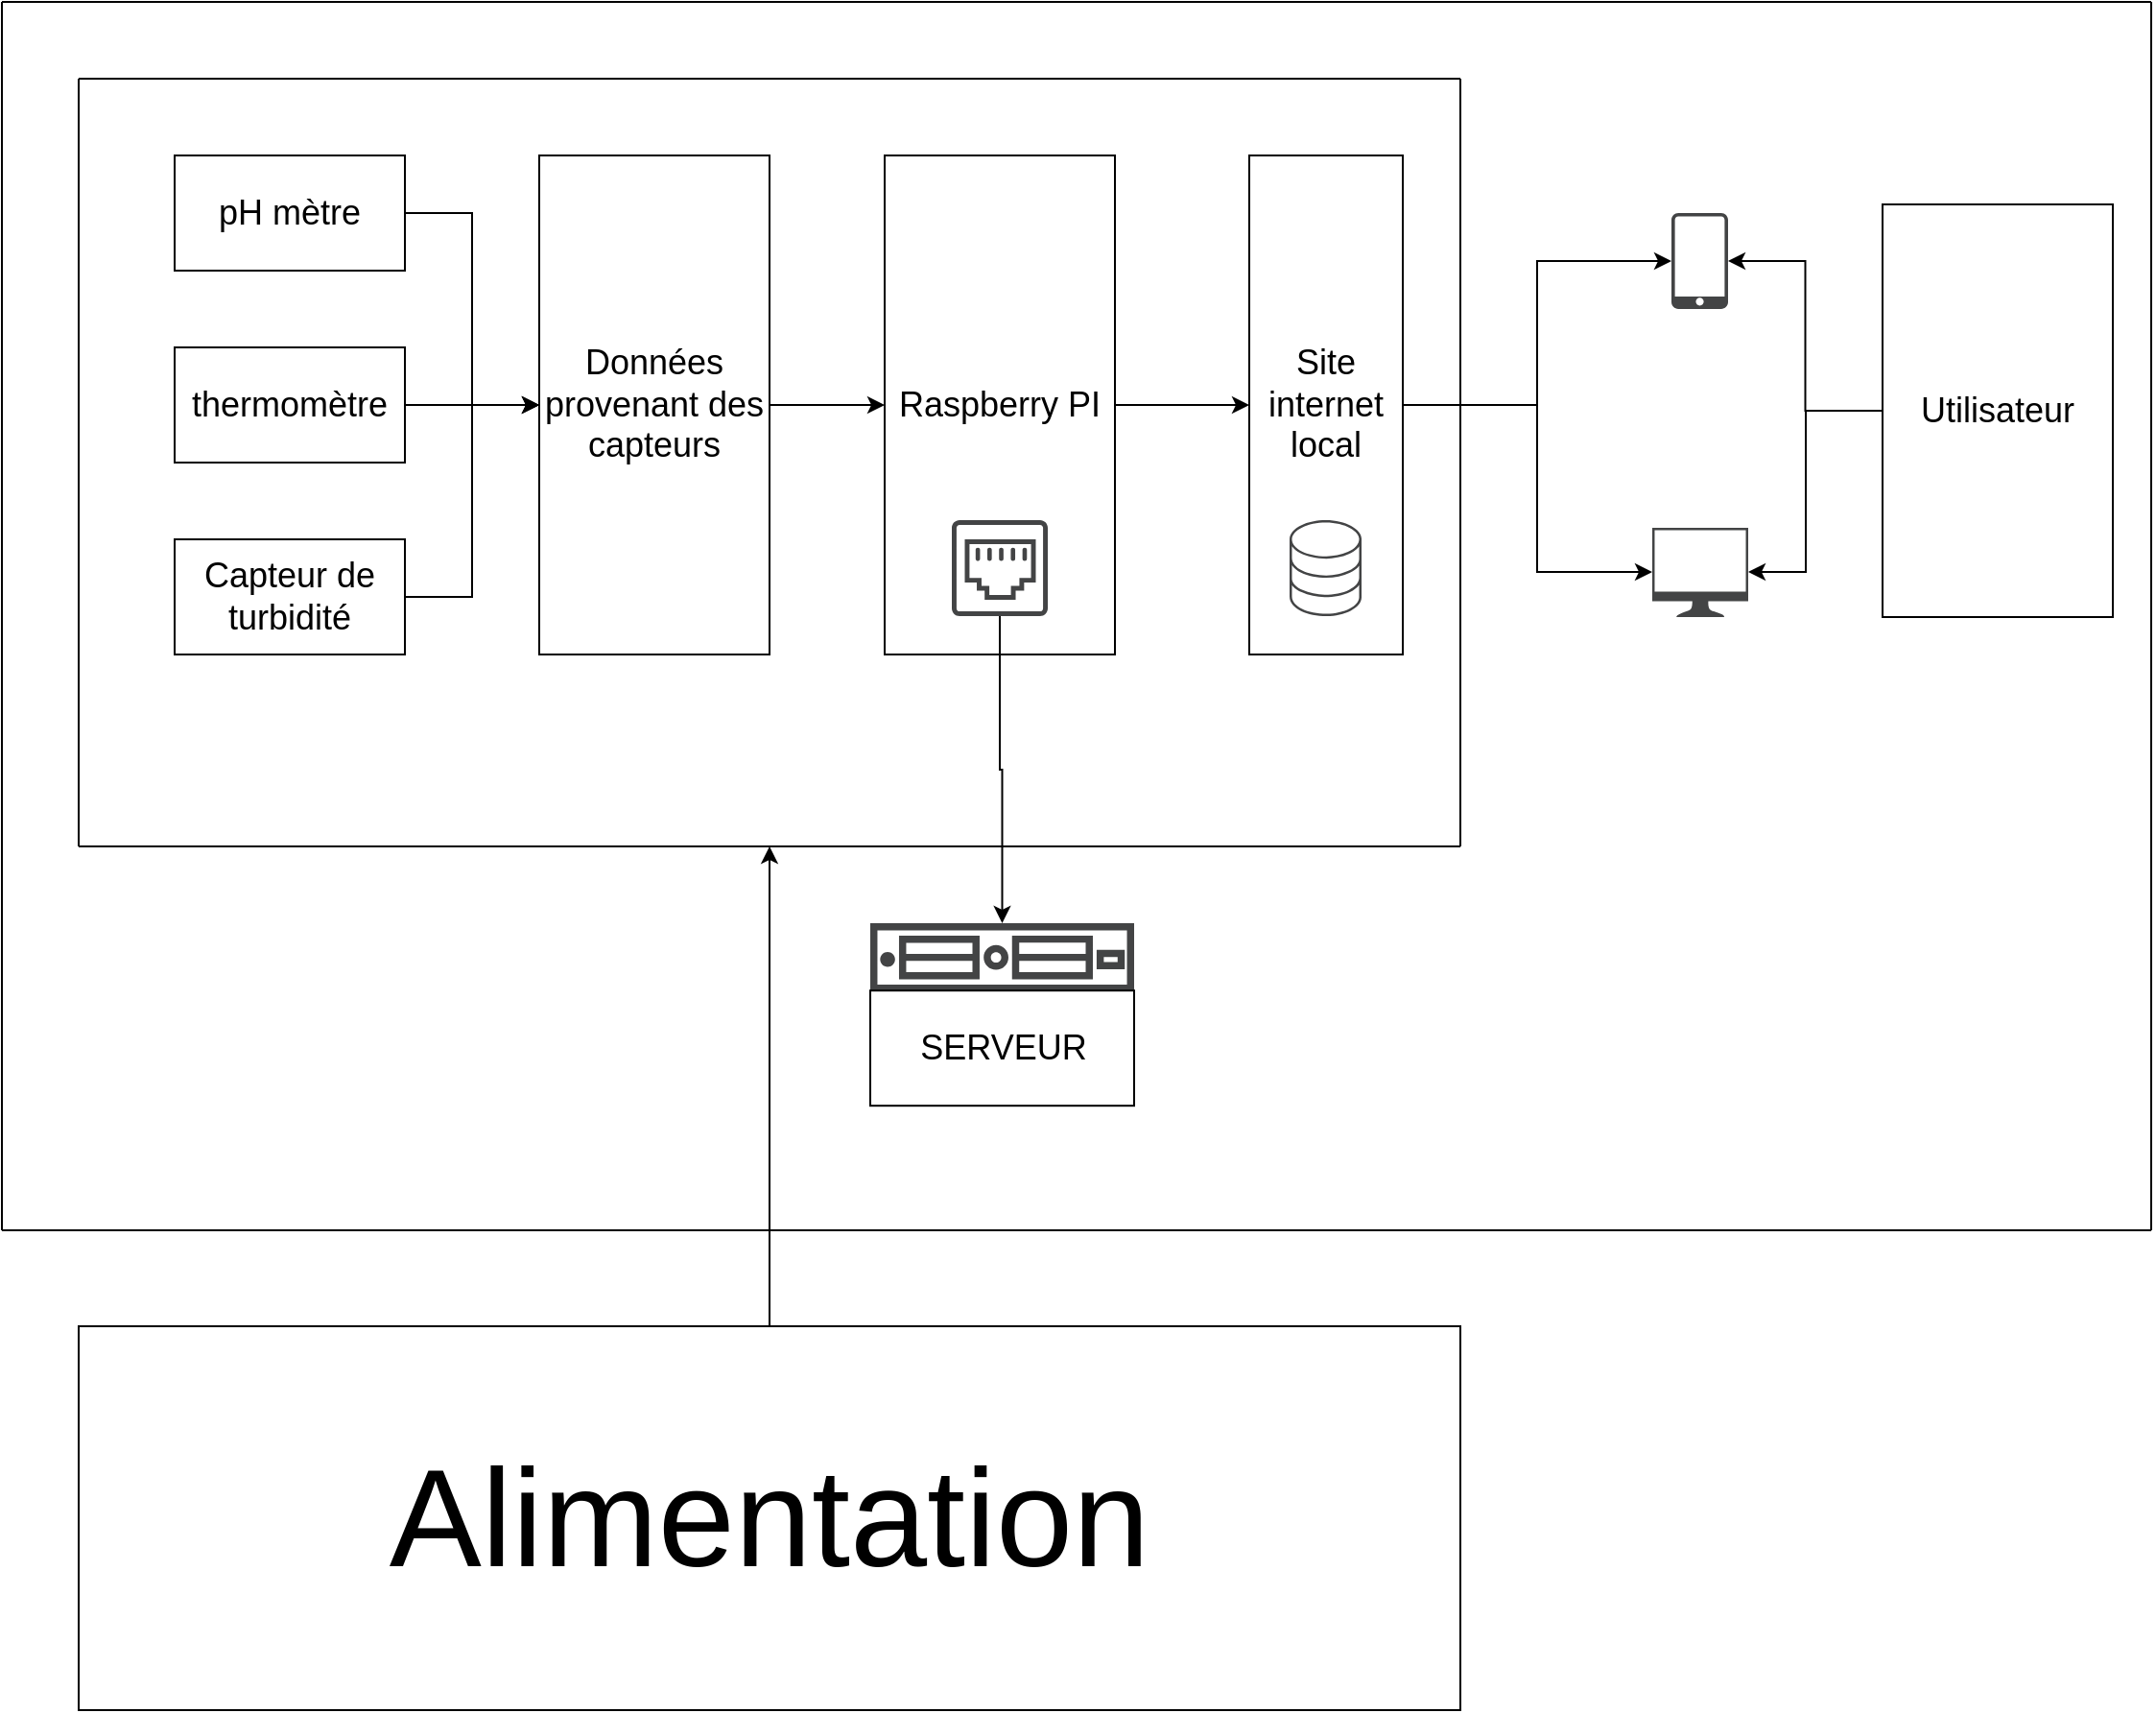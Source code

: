<mxfile version="14.5.1" type="device"><diagram id="LJXJNBFDmKVLPRN-GP2y" name="Page-1"><mxGraphModel dx="1460" dy="1054" grid="1" gridSize="10" guides="1" tooltips="1" connect="1" arrows="1" fold="1" page="1" pageScale="1" pageWidth="827" pageHeight="1169" math="0" shadow="0"><root><mxCell id="0"/><mxCell id="1" parent="0"/><mxCell id="oAEV40yYmGWRTNdFGZuS-6" style="edgeStyle=orthogonalEdgeStyle;rounded=0;orthogonalLoop=1;jettySize=auto;html=1;entryX=0;entryY=0.5;entryDx=0;entryDy=0;" edge="1" parent="1" source="oAEV40yYmGWRTNdFGZuS-1" target="oAEV40yYmGWRTNdFGZuS-5"><mxGeometry relative="1" as="geometry"/></mxCell><mxCell id="oAEV40yYmGWRTNdFGZuS-1" value="&lt;font style=&quot;font-size: 18px&quot;&gt;pH mètre&lt;/font&gt;" style="rounded=0;whiteSpace=wrap;html=1;" vertex="1" parent="1"><mxGeometry x="210" y="160" width="120" height="60" as="geometry"/></mxCell><mxCell id="oAEV40yYmGWRTNdFGZuS-9" style="edgeStyle=orthogonalEdgeStyle;rounded=0;orthogonalLoop=1;jettySize=auto;html=1;entryX=0;entryY=0.5;entryDx=0;entryDy=0;" edge="1" parent="1" source="oAEV40yYmGWRTNdFGZuS-2" target="oAEV40yYmGWRTNdFGZuS-5"><mxGeometry relative="1" as="geometry"/></mxCell><mxCell id="oAEV40yYmGWRTNdFGZuS-2" value="&lt;font style=&quot;font-size: 18px&quot;&gt;Capteur de turbidité&lt;/font&gt;" style="rounded=0;whiteSpace=wrap;html=1;" vertex="1" parent="1"><mxGeometry x="210" y="360" width="120" height="60" as="geometry"/></mxCell><mxCell id="oAEV40yYmGWRTNdFGZuS-7" style="edgeStyle=orthogonalEdgeStyle;rounded=0;orthogonalLoop=1;jettySize=auto;html=1;" edge="1" parent="1" source="oAEV40yYmGWRTNdFGZuS-3"><mxGeometry relative="1" as="geometry"><mxPoint x="400" y="290" as="targetPoint"/></mxGeometry></mxCell><mxCell id="oAEV40yYmGWRTNdFGZuS-3" value="&lt;font style=&quot;font-size: 18px&quot;&gt;thermomètre&lt;/font&gt;" style="rounded=0;whiteSpace=wrap;html=1;" vertex="1" parent="1"><mxGeometry x="210" y="260" width="120" height="60" as="geometry"/></mxCell><mxCell id="oAEV40yYmGWRTNdFGZuS-12" style="edgeStyle=orthogonalEdgeStyle;rounded=0;orthogonalLoop=1;jettySize=auto;html=1;entryX=0;entryY=0.5;entryDx=0;entryDy=0;" edge="1" parent="1" source="oAEV40yYmGWRTNdFGZuS-4" target="oAEV40yYmGWRTNdFGZuS-11"><mxGeometry relative="1" as="geometry"/></mxCell><mxCell id="oAEV40yYmGWRTNdFGZuS-4" value="&lt;font style=&quot;font-size: 18px&quot;&gt;Raspberry PI&lt;br&gt;&lt;/font&gt;" style="rounded=0;whiteSpace=wrap;html=1;" vertex="1" parent="1"><mxGeometry x="580" y="160" width="120" height="260" as="geometry"/></mxCell><mxCell id="oAEV40yYmGWRTNdFGZuS-10" style="edgeStyle=orthogonalEdgeStyle;rounded=0;orthogonalLoop=1;jettySize=auto;html=1;entryX=0;entryY=0.5;entryDx=0;entryDy=0;" edge="1" parent="1" source="oAEV40yYmGWRTNdFGZuS-5" target="oAEV40yYmGWRTNdFGZuS-4"><mxGeometry relative="1" as="geometry"/></mxCell><mxCell id="oAEV40yYmGWRTNdFGZuS-5" value="&lt;font style=&quot;font-size: 18px&quot;&gt;Données provenant des capteurs&lt;/font&gt;" style="rounded=0;whiteSpace=wrap;html=1;" vertex="1" parent="1"><mxGeometry x="400" y="160" width="120" height="260" as="geometry"/></mxCell><mxCell id="oAEV40yYmGWRTNdFGZuS-25" style="edgeStyle=orthogonalEdgeStyle;rounded=0;orthogonalLoop=1;jettySize=auto;html=1;" edge="1" parent="1" source="oAEV40yYmGWRTNdFGZuS-11" target="oAEV40yYmGWRTNdFGZuS-23"><mxGeometry relative="1" as="geometry"/></mxCell><mxCell id="oAEV40yYmGWRTNdFGZuS-26" style="edgeStyle=orthogonalEdgeStyle;rounded=0;orthogonalLoop=1;jettySize=auto;html=1;" edge="1" parent="1" source="oAEV40yYmGWRTNdFGZuS-11" target="oAEV40yYmGWRTNdFGZuS-24"><mxGeometry relative="1" as="geometry"><Array as="points"><mxPoint x="920" y="290"/><mxPoint x="920" y="377"/></Array></mxGeometry></mxCell><mxCell id="oAEV40yYmGWRTNdFGZuS-11" value="&lt;font style=&quot;font-size: 18px&quot;&gt;Site internet local&lt;/font&gt;" style="rounded=0;whiteSpace=wrap;html=1;" vertex="1" parent="1"><mxGeometry x="770" y="160" width="80" height="260" as="geometry"/></mxCell><mxCell id="oAEV40yYmGWRTNdFGZuS-13" value="" style="endArrow=none;html=1;" edge="1" parent="1"><mxGeometry width="50" height="50" relative="1" as="geometry"><mxPoint x="160" y="520" as="sourcePoint"/><mxPoint x="880" y="520" as="targetPoint"/></mxGeometry></mxCell><mxCell id="oAEV40yYmGWRTNdFGZuS-14" value="" style="endArrow=none;html=1;" edge="1" parent="1"><mxGeometry width="50" height="50" relative="1" as="geometry"><mxPoint x="880" y="520" as="sourcePoint"/><mxPoint x="880" y="120" as="targetPoint"/></mxGeometry></mxCell><mxCell id="oAEV40yYmGWRTNdFGZuS-15" value="" style="endArrow=none;html=1;" edge="1" parent="1"><mxGeometry width="50" height="50" relative="1" as="geometry"><mxPoint x="160" y="120" as="sourcePoint"/><mxPoint x="880" y="120" as="targetPoint"/></mxGeometry></mxCell><mxCell id="oAEV40yYmGWRTNdFGZuS-16" value="" style="endArrow=none;html=1;" edge="1" parent="1"><mxGeometry width="50" height="50" relative="1" as="geometry"><mxPoint x="160" y="520" as="sourcePoint"/><mxPoint x="160" y="120" as="targetPoint"/></mxGeometry></mxCell><mxCell id="oAEV40yYmGWRTNdFGZuS-18" value="&lt;font style=&quot;font-size: 72px&quot;&gt;Alimentation&lt;/font&gt;" style="rounded=0;whiteSpace=wrap;html=1;" vertex="1" parent="1"><mxGeometry x="160" y="770" width="720" height="200" as="geometry"/></mxCell><mxCell id="oAEV40yYmGWRTNdFGZuS-19" value="" style="endArrow=classic;html=1;exitX=0.5;exitY=0;exitDx=0;exitDy=0;" edge="1" parent="1" source="oAEV40yYmGWRTNdFGZuS-18"><mxGeometry width="50" height="50" relative="1" as="geometry"><mxPoint x="700" y="490" as="sourcePoint"/><mxPoint x="520" y="520" as="targetPoint"/></mxGeometry></mxCell><mxCell id="oAEV40yYmGWRTNdFGZuS-28" style="edgeStyle=orthogonalEdgeStyle;rounded=0;orthogonalLoop=1;jettySize=auto;html=1;" edge="1" parent="1" source="oAEV40yYmGWRTNdFGZuS-20" target="oAEV40yYmGWRTNdFGZuS-27"><mxGeometry relative="1" as="geometry"/></mxCell><mxCell id="oAEV40yYmGWRTNdFGZuS-20" value="" style="pointerEvents=1;shadow=0;dashed=0;html=1;strokeColor=none;fillColor=#434445;aspect=fixed;labelPosition=center;verticalLabelPosition=bottom;verticalAlign=top;align=center;outlineConnect=0;shape=mxgraph.vvd.ethernet_port;" vertex="1" parent="1"><mxGeometry x="615" y="350" width="50" height="50" as="geometry"/></mxCell><mxCell id="oAEV40yYmGWRTNdFGZuS-23" value="" style="pointerEvents=1;shadow=0;dashed=0;html=1;strokeColor=none;fillColor=#434445;aspect=fixed;labelPosition=center;verticalLabelPosition=bottom;verticalAlign=top;align=center;outlineConnect=0;shape=mxgraph.vvd.phone;" vertex="1" parent="1"><mxGeometry x="990" y="190" width="29.5" height="50" as="geometry"/></mxCell><mxCell id="oAEV40yYmGWRTNdFGZuS-24" value="" style="pointerEvents=1;shadow=0;dashed=0;html=1;strokeColor=none;fillColor=#434445;aspect=fixed;labelPosition=center;verticalLabelPosition=bottom;verticalAlign=top;align=center;outlineConnect=0;shape=mxgraph.vvd.monitor;" vertex="1" parent="1"><mxGeometry x="980" y="354" width="50" height="46.5" as="geometry"/></mxCell><mxCell id="oAEV40yYmGWRTNdFGZuS-27" value="" style="pointerEvents=1;shadow=0;dashed=0;html=1;strokeColor=none;fillColor=#434445;aspect=fixed;labelPosition=center;verticalLabelPosition=bottom;verticalAlign=top;align=center;outlineConnect=0;shape=mxgraph.vvd.server;" vertex="1" parent="1"><mxGeometry x="572.5" y="560" width="137.5" height="35.75" as="geometry"/></mxCell><mxCell id="oAEV40yYmGWRTNdFGZuS-33" value="&lt;font style=&quot;font-size: 18px&quot;&gt;SERVEUR&lt;/font&gt;" style="rounded=0;whiteSpace=wrap;html=1;" vertex="1" parent="1"><mxGeometry x="572.5" y="595.1" width="137.5" height="60" as="geometry"/></mxCell><mxCell id="oAEV40yYmGWRTNdFGZuS-35" style="edgeStyle=orthogonalEdgeStyle;rounded=0;orthogonalLoop=1;jettySize=auto;html=1;" edge="1" parent="1" source="oAEV40yYmGWRTNdFGZuS-34" target="oAEV40yYmGWRTNdFGZuS-23"><mxGeometry relative="1" as="geometry"/></mxCell><mxCell id="oAEV40yYmGWRTNdFGZuS-36" style="edgeStyle=orthogonalEdgeStyle;rounded=0;orthogonalLoop=1;jettySize=auto;html=1;" edge="1" parent="1" source="oAEV40yYmGWRTNdFGZuS-34" target="oAEV40yYmGWRTNdFGZuS-24"><mxGeometry relative="1" as="geometry"><Array as="points"><mxPoint x="1060" y="293"/><mxPoint x="1060" y="377"/></Array></mxGeometry></mxCell><mxCell id="oAEV40yYmGWRTNdFGZuS-34" value="&lt;font style=&quot;font-size: 18px&quot;&gt;Utilisateur&lt;/font&gt;" style="rounded=0;whiteSpace=wrap;html=1;" vertex="1" parent="1"><mxGeometry x="1100" y="185.5" width="120" height="215" as="geometry"/></mxCell><mxCell id="oAEV40yYmGWRTNdFGZuS-38" value="" style="pointerEvents=1;shadow=0;dashed=0;html=1;strokeColor=none;fillColor=#434445;aspect=fixed;labelPosition=center;verticalLabelPosition=bottom;verticalAlign=top;align=center;outlineConnect=0;shape=mxgraph.vvd.storage;" vertex="1" parent="1"><mxGeometry x="791" y="350" width="37.5" height="50" as="geometry"/></mxCell><mxCell id="oAEV40yYmGWRTNdFGZuS-39" value="" style="endArrow=none;html=1;" edge="1" parent="1"><mxGeometry width="50" height="50" relative="1" as="geometry"><mxPoint x="120" y="720" as="sourcePoint"/><mxPoint x="1240" y="720" as="targetPoint"/></mxGeometry></mxCell><mxCell id="oAEV40yYmGWRTNdFGZuS-40" value="" style="endArrow=none;html=1;" edge="1" parent="1"><mxGeometry width="50" height="50" relative="1" as="geometry"><mxPoint x="120" y="720" as="sourcePoint"/><mxPoint x="120" y="80" as="targetPoint"/></mxGeometry></mxCell><mxCell id="oAEV40yYmGWRTNdFGZuS-41" value="" style="endArrow=none;html=1;" edge="1" parent="1"><mxGeometry width="50" height="50" relative="1" as="geometry"><mxPoint x="120" y="80" as="sourcePoint"/><mxPoint x="1240" y="80" as="targetPoint"/></mxGeometry></mxCell><mxCell id="oAEV40yYmGWRTNdFGZuS-42" value="" style="endArrow=none;html=1;" edge="1" parent="1"><mxGeometry width="50" height="50" relative="1" as="geometry"><mxPoint x="1240" y="720" as="sourcePoint"/><mxPoint x="1240" y="80" as="targetPoint"/></mxGeometry></mxCell></root></mxGraphModel></diagram></mxfile>